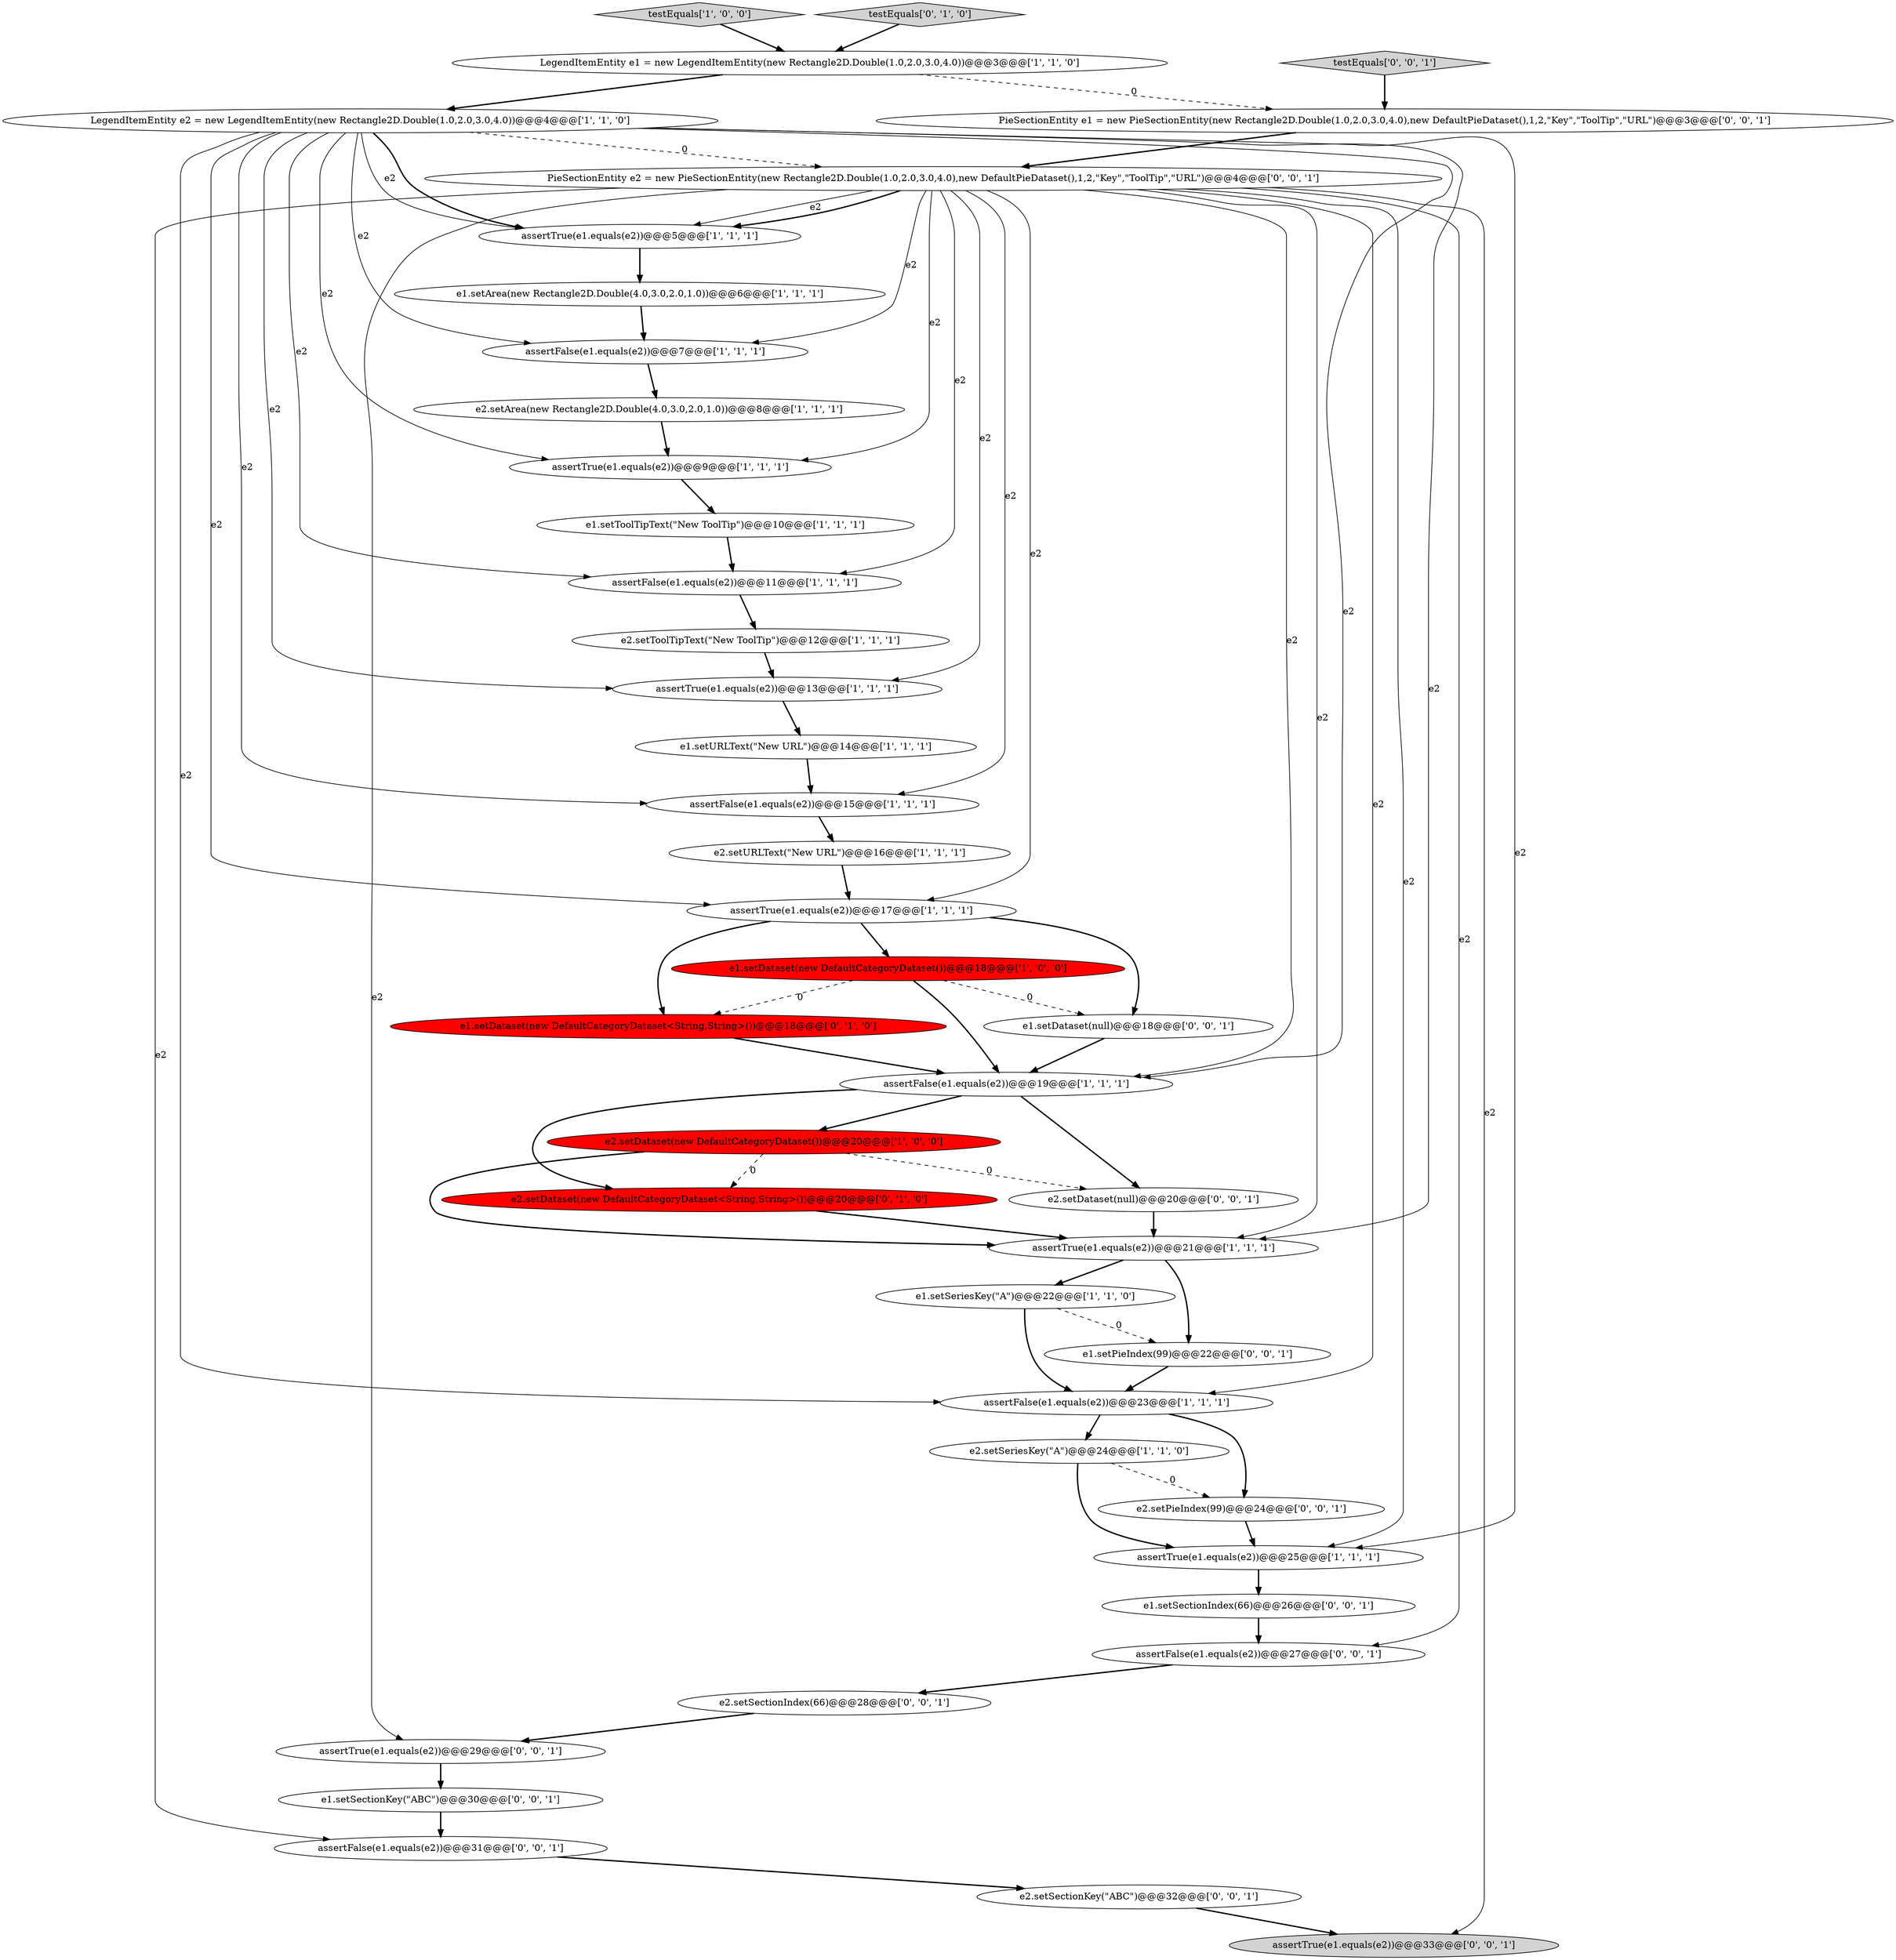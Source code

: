 digraph {
20 [style = filled, label = "assertFalse(e1.equals(e2))@@@15@@@['1', '1', '1']", fillcolor = white, shape = ellipse image = "AAA0AAABBB1BBB"];
22 [style = filled, label = "assertFalse(e1.equals(e2))@@@23@@@['1', '1', '1']", fillcolor = white, shape = ellipse image = "AAA0AAABBB1BBB"];
30 [style = filled, label = "assertFalse(e1.equals(e2))@@@31@@@['0', '0', '1']", fillcolor = white, shape = ellipse image = "AAA0AAABBB3BBB"];
19 [style = filled, label = "assertTrue(e1.equals(e2))@@@5@@@['1', '1', '1']", fillcolor = white, shape = ellipse image = "AAA0AAABBB1BBB"];
36 [style = filled, label = "assertTrue(e1.equals(e2))@@@33@@@['0', '0', '1']", fillcolor = lightgray, shape = ellipse image = "AAA0AAABBB3BBB"];
1 [style = filled, label = "e1.setArea(new Rectangle2D.Double(4.0,3.0,2.0,1.0))@@@6@@@['1', '1', '1']", fillcolor = white, shape = ellipse image = "AAA0AAABBB1BBB"];
34 [style = filled, label = "e1.setDataset(null)@@@18@@@['0', '0', '1']", fillcolor = white, shape = ellipse image = "AAA0AAABBB3BBB"];
29 [style = filled, label = "e1.setPieIndex(99)@@@22@@@['0', '0', '1']", fillcolor = white, shape = ellipse image = "AAA0AAABBB3BBB"];
4 [style = filled, label = "e1.setSeriesKey(\"A\")@@@22@@@['1', '1', '0']", fillcolor = white, shape = ellipse image = "AAA0AAABBB1BBB"];
38 [style = filled, label = "e2.setPieIndex(99)@@@24@@@['0', '0', '1']", fillcolor = white, shape = ellipse image = "AAA0AAABBB3BBB"];
8 [style = filled, label = "LegendItemEntity e2 = new LegendItemEntity(new Rectangle2D.Double(1.0,2.0,3.0,4.0))@@@4@@@['1', '1', '0']", fillcolor = white, shape = ellipse image = "AAA0AAABBB1BBB"];
28 [style = filled, label = "assertFalse(e1.equals(e2))@@@27@@@['0', '0', '1']", fillcolor = white, shape = ellipse image = "AAA0AAABBB3BBB"];
16 [style = filled, label = "LegendItemEntity e1 = new LegendItemEntity(new Rectangle2D.Double(1.0,2.0,3.0,4.0))@@@3@@@['1', '1', '0']", fillcolor = white, shape = ellipse image = "AAA0AAABBB1BBB"];
13 [style = filled, label = "assertTrue(e1.equals(e2))@@@13@@@['1', '1', '1']", fillcolor = white, shape = ellipse image = "AAA0AAABBB1BBB"];
7 [style = filled, label = "e2.setSeriesKey(\"A\")@@@24@@@['1', '1', '0']", fillcolor = white, shape = ellipse image = "AAA0AAABBB1BBB"];
0 [style = filled, label = "testEquals['1', '0', '0']", fillcolor = lightgray, shape = diamond image = "AAA0AAABBB1BBB"];
11 [style = filled, label = "e2.setArea(new Rectangle2D.Double(4.0,3.0,2.0,1.0))@@@8@@@['1', '1', '1']", fillcolor = white, shape = ellipse image = "AAA0AAABBB1BBB"];
10 [style = filled, label = "e1.setToolTipText(\"New ToolTip\")@@@10@@@['1', '1', '1']", fillcolor = white, shape = ellipse image = "AAA0AAABBB1BBB"];
40 [style = filled, label = "e2.setSectionIndex(66)@@@28@@@['0', '0', '1']", fillcolor = white, shape = ellipse image = "AAA0AAABBB3BBB"];
32 [style = filled, label = "e2.setSectionKey(\"ABC\")@@@32@@@['0', '0', '1']", fillcolor = white, shape = ellipse image = "AAA0AAABBB3BBB"];
41 [style = filled, label = "assertTrue(e1.equals(e2))@@@29@@@['0', '0', '1']", fillcolor = white, shape = ellipse image = "AAA0AAABBB3BBB"];
25 [style = filled, label = "e2.setDataset(new DefaultCategoryDataset<String,String>())@@@20@@@['0', '1', '0']", fillcolor = red, shape = ellipse image = "AAA1AAABBB2BBB"];
27 [style = filled, label = "PieSectionEntity e1 = new PieSectionEntity(new Rectangle2D.Double(1.0,2.0,3.0,4.0),new DefaultPieDataset(),1,2,\"Key\",\"ToolTip\",\"URL\")@@@3@@@['0', '0', '1']", fillcolor = white, shape = ellipse image = "AAA0AAABBB3BBB"];
35 [style = filled, label = "e2.setDataset(null)@@@20@@@['0', '0', '1']", fillcolor = white, shape = ellipse image = "AAA0AAABBB3BBB"];
33 [style = filled, label = "PieSectionEntity e2 = new PieSectionEntity(new Rectangle2D.Double(1.0,2.0,3.0,4.0),new DefaultPieDataset(),1,2,\"Key\",\"ToolTip\",\"URL\")@@@4@@@['0', '0', '1']", fillcolor = white, shape = ellipse image = "AAA0AAABBB3BBB"];
6 [style = filled, label = "e2.setURLText(\"New URL\")@@@16@@@['1', '1', '1']", fillcolor = white, shape = ellipse image = "AAA0AAABBB1BBB"];
9 [style = filled, label = "assertFalse(e1.equals(e2))@@@11@@@['1', '1', '1']", fillcolor = white, shape = ellipse image = "AAA0AAABBB1BBB"];
26 [style = filled, label = "e1.setDataset(new DefaultCategoryDataset<String,String>())@@@18@@@['0', '1', '0']", fillcolor = red, shape = ellipse image = "AAA1AAABBB2BBB"];
23 [style = filled, label = "assertTrue(e1.equals(e2))@@@9@@@['1', '1', '1']", fillcolor = white, shape = ellipse image = "AAA0AAABBB1BBB"];
12 [style = filled, label = "e2.setToolTipText(\"New ToolTip\")@@@12@@@['1', '1', '1']", fillcolor = white, shape = ellipse image = "AAA0AAABBB1BBB"];
31 [style = filled, label = "e1.setSectionIndex(66)@@@26@@@['0', '0', '1']", fillcolor = white, shape = ellipse image = "AAA0AAABBB3BBB"];
3 [style = filled, label = "e2.setDataset(new DefaultCategoryDataset())@@@20@@@['1', '0', '0']", fillcolor = red, shape = ellipse image = "AAA1AAABBB1BBB"];
21 [style = filled, label = "assertTrue(e1.equals(e2))@@@17@@@['1', '1', '1']", fillcolor = white, shape = ellipse image = "AAA0AAABBB1BBB"];
24 [style = filled, label = "testEquals['0', '1', '0']", fillcolor = lightgray, shape = diamond image = "AAA0AAABBB2BBB"];
17 [style = filled, label = "assertFalse(e1.equals(e2))@@@7@@@['1', '1', '1']", fillcolor = white, shape = ellipse image = "AAA0AAABBB1BBB"];
18 [style = filled, label = "assertFalse(e1.equals(e2))@@@19@@@['1', '1', '1']", fillcolor = white, shape = ellipse image = "AAA0AAABBB1BBB"];
14 [style = filled, label = "e1.setDataset(new DefaultCategoryDataset())@@@18@@@['1', '0', '0']", fillcolor = red, shape = ellipse image = "AAA1AAABBB1BBB"];
15 [style = filled, label = "assertTrue(e1.equals(e2))@@@21@@@['1', '1', '1']", fillcolor = white, shape = ellipse image = "AAA0AAABBB1BBB"];
37 [style = filled, label = "testEquals['0', '0', '1']", fillcolor = lightgray, shape = diamond image = "AAA0AAABBB3BBB"];
2 [style = filled, label = "assertTrue(e1.equals(e2))@@@25@@@['1', '1', '1']", fillcolor = white, shape = ellipse image = "AAA0AAABBB1BBB"];
39 [style = filled, label = "e1.setSectionKey(\"ABC\")@@@30@@@['0', '0', '1']", fillcolor = white, shape = ellipse image = "AAA0AAABBB3BBB"];
5 [style = filled, label = "e1.setURLText(\"New URL\")@@@14@@@['1', '1', '1']", fillcolor = white, shape = ellipse image = "AAA0AAABBB1BBB"];
18->3 [style = bold, label=""];
0->16 [style = bold, label=""];
33->21 [style = solid, label="e2"];
28->40 [style = bold, label=""];
33->20 [style = solid, label="e2"];
3->35 [style = dashed, label="0"];
8->23 [style = solid, label="e2"];
16->8 [style = bold, label=""];
5->20 [style = bold, label=""];
35->15 [style = bold, label=""];
37->27 [style = bold, label=""];
33->36 [style = solid, label="e2"];
16->27 [style = dashed, label="0"];
8->19 [style = bold, label=""];
6->21 [style = bold, label=""];
33->18 [style = solid, label="e2"];
8->33 [style = dashed, label="0"];
14->34 [style = dashed, label="0"];
21->34 [style = bold, label=""];
8->22 [style = solid, label="e2"];
26->18 [style = bold, label=""];
34->18 [style = bold, label=""];
30->32 [style = bold, label=""];
3->15 [style = bold, label=""];
8->19 [style = solid, label="e2"];
33->41 [style = solid, label="e2"];
20->6 [style = bold, label=""];
33->13 [style = solid, label="e2"];
8->20 [style = solid, label="e2"];
33->9 [style = solid, label="e2"];
8->18 [style = solid, label="e2"];
22->7 [style = bold, label=""];
8->2 [style = solid, label="e2"];
2->31 [style = bold, label=""];
1->17 [style = bold, label=""];
38->2 [style = bold, label=""];
33->19 [style = solid, label="e2"];
33->17 [style = solid, label="e2"];
39->30 [style = bold, label=""];
33->2 [style = solid, label="e2"];
8->15 [style = solid, label="e2"];
14->26 [style = dashed, label="0"];
12->13 [style = bold, label=""];
24->16 [style = bold, label=""];
19->1 [style = bold, label=""];
21->26 [style = bold, label=""];
22->38 [style = bold, label=""];
8->9 [style = solid, label="e2"];
33->22 [style = solid, label="e2"];
8->17 [style = solid, label="e2"];
7->2 [style = bold, label=""];
7->38 [style = dashed, label="0"];
40->41 [style = bold, label=""];
15->4 [style = bold, label=""];
8->21 [style = solid, label="e2"];
18->25 [style = bold, label=""];
13->5 [style = bold, label=""];
23->10 [style = bold, label=""];
25->15 [style = bold, label=""];
18->35 [style = bold, label=""];
32->36 [style = bold, label=""];
8->13 [style = solid, label="e2"];
14->18 [style = bold, label=""];
33->23 [style = solid, label="e2"];
10->9 [style = bold, label=""];
33->28 [style = solid, label="e2"];
9->12 [style = bold, label=""];
27->33 [style = bold, label=""];
29->22 [style = bold, label=""];
33->19 [style = bold, label=""];
31->28 [style = bold, label=""];
41->39 [style = bold, label=""];
33->30 [style = solid, label="e2"];
4->29 [style = dashed, label="0"];
11->23 [style = bold, label=""];
4->22 [style = bold, label=""];
15->29 [style = bold, label=""];
33->15 [style = solid, label="e2"];
21->14 [style = bold, label=""];
17->11 [style = bold, label=""];
3->25 [style = dashed, label="0"];
}
